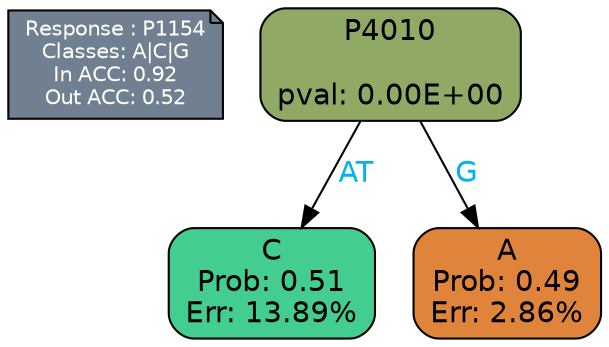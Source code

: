digraph Tree {
node [shape=box, style="filled, rounded", color="black", fontname=helvetica] ;
graph [ranksep=equally, splines=polylines, bgcolor=transparent, dpi=600] ;
edge [fontname=helvetica] ;
LEGEND [label="Response : P1154
Classes: A|C|G
In ACC: 0.92
Out ACC: 0.52
",shape=note,align=left,style=filled,fillcolor="slategray",fontcolor="white",fontsize=10];1 [label="P4010

pval: 0.00E+00", fillcolor="#90a965"] ;
2 [label="C
Prob: 0.51
Err: 13.89%", fillcolor="#43cd8e"] ;
3 [label="A
Prob: 0.49
Err: 2.86%", fillcolor="#e0833b"] ;
1 -> 2 [label="AT",fontcolor=deepskyblue2] ;
1 -> 3 [label="G",fontcolor=deepskyblue2] ;
{rank = same; 2;3;}{rank = same; LEGEND;1;}}